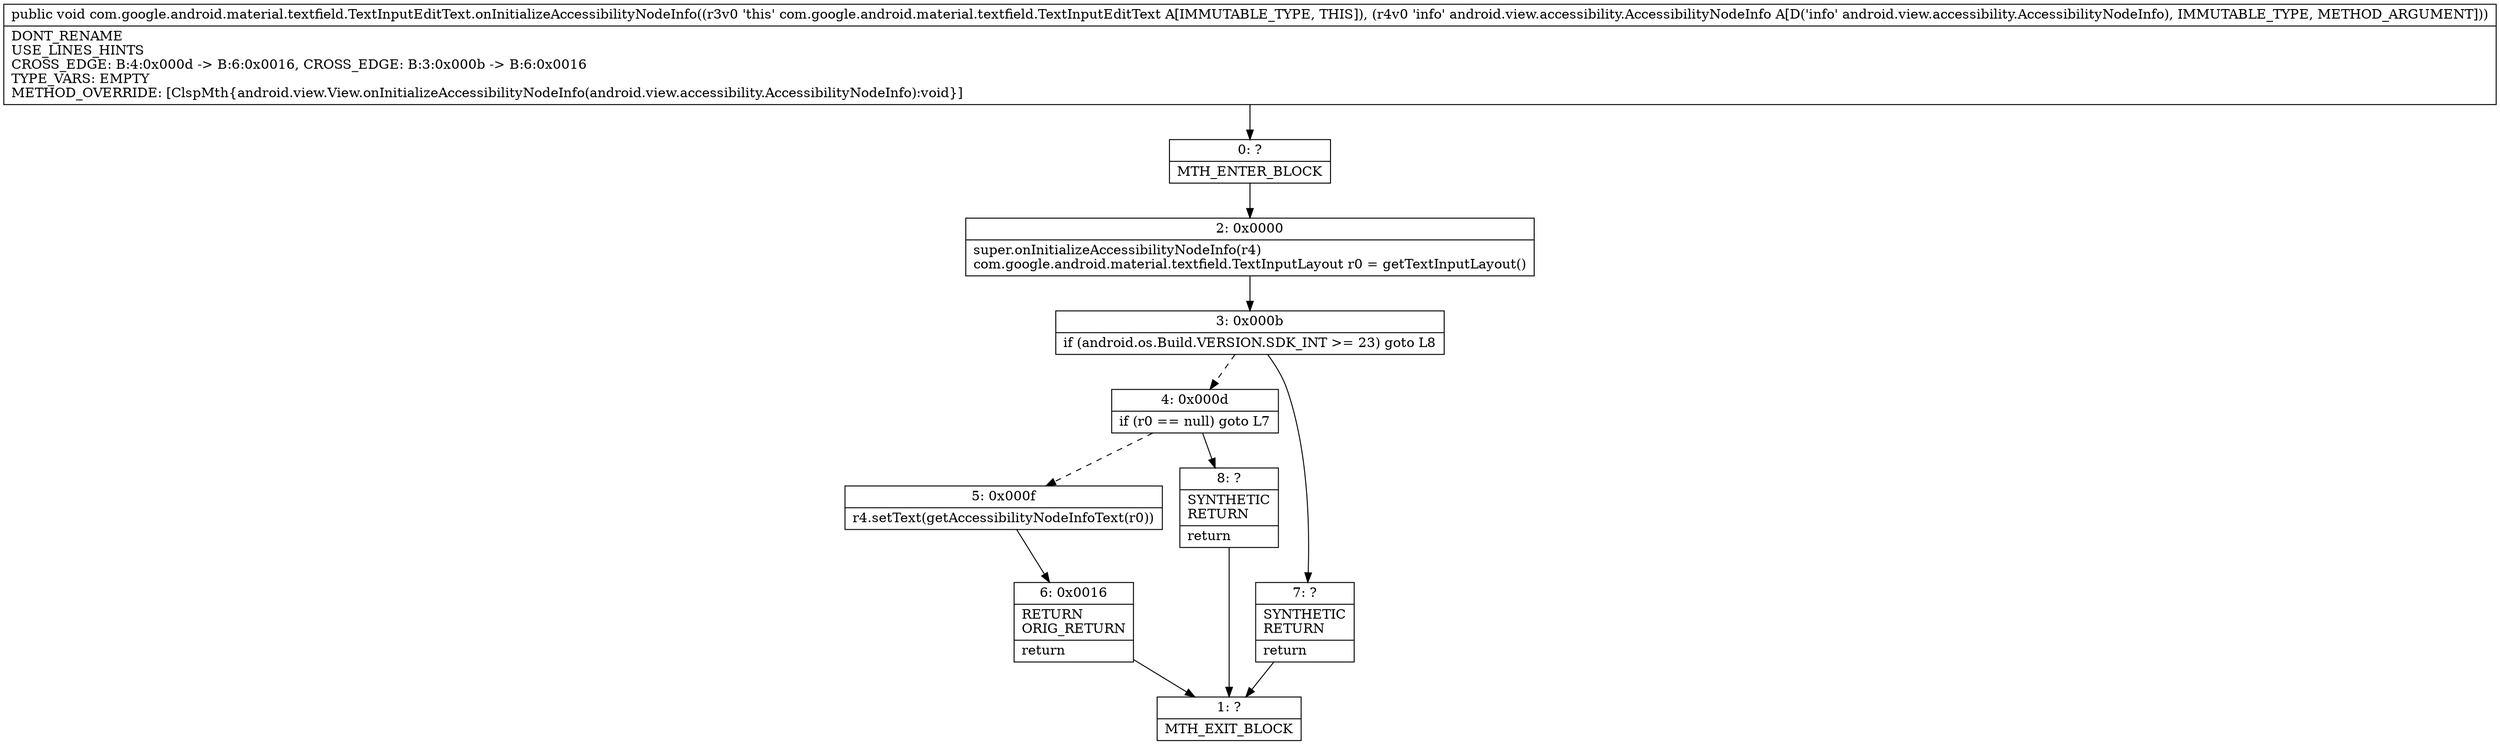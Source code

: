 digraph "CFG forcom.google.android.material.textfield.TextInputEditText.onInitializeAccessibilityNodeInfo(Landroid\/view\/accessibility\/AccessibilityNodeInfo;)V" {
Node_0 [shape=record,label="{0\:\ ?|MTH_ENTER_BLOCK\l}"];
Node_2 [shape=record,label="{2\:\ 0x0000|super.onInitializeAccessibilityNodeInfo(r4)\lcom.google.android.material.textfield.TextInputLayout r0 = getTextInputLayout()\l}"];
Node_3 [shape=record,label="{3\:\ 0x000b|if (android.os.Build.VERSION.SDK_INT \>= 23) goto L8\l}"];
Node_4 [shape=record,label="{4\:\ 0x000d|if (r0 == null) goto L7\l}"];
Node_5 [shape=record,label="{5\:\ 0x000f|r4.setText(getAccessibilityNodeInfoText(r0))\l}"];
Node_6 [shape=record,label="{6\:\ 0x0016|RETURN\lORIG_RETURN\l|return\l}"];
Node_1 [shape=record,label="{1\:\ ?|MTH_EXIT_BLOCK\l}"];
Node_8 [shape=record,label="{8\:\ ?|SYNTHETIC\lRETURN\l|return\l}"];
Node_7 [shape=record,label="{7\:\ ?|SYNTHETIC\lRETURN\l|return\l}"];
MethodNode[shape=record,label="{public void com.google.android.material.textfield.TextInputEditText.onInitializeAccessibilityNodeInfo((r3v0 'this' com.google.android.material.textfield.TextInputEditText A[IMMUTABLE_TYPE, THIS]), (r4v0 'info' android.view.accessibility.AccessibilityNodeInfo A[D('info' android.view.accessibility.AccessibilityNodeInfo), IMMUTABLE_TYPE, METHOD_ARGUMENT]))  | DONT_RENAME\lUSE_LINES_HINTS\lCROSS_EDGE: B:4:0x000d \-\> B:6:0x0016, CROSS_EDGE: B:3:0x000b \-\> B:6:0x0016\lTYPE_VARS: EMPTY\lMETHOD_OVERRIDE: [ClspMth\{android.view.View.onInitializeAccessibilityNodeInfo(android.view.accessibility.AccessibilityNodeInfo):void\}]\l}"];
MethodNode -> Node_0;Node_0 -> Node_2;
Node_2 -> Node_3;
Node_3 -> Node_4[style=dashed];
Node_3 -> Node_7;
Node_4 -> Node_5[style=dashed];
Node_4 -> Node_8;
Node_5 -> Node_6;
Node_6 -> Node_1;
Node_8 -> Node_1;
Node_7 -> Node_1;
}

